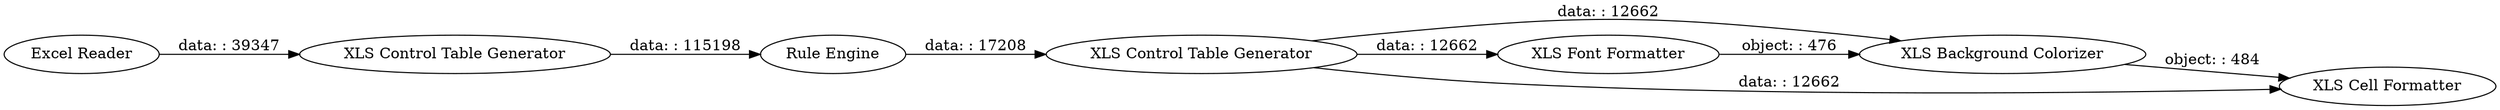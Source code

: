 digraph {
	"5757903525821476404_1" [label="Excel Reader"]
	"5757903525821476404_5" [label="XLS Font Formatter"]
	"5757903525821476404_4" [label="XLS Control Table Generator"]
	"5757903525821476404_7" [label="XLS Cell Formatter"]
	"5757903525821476404_6" [label="XLS Background Colorizer"]
	"5757903525821476404_3" [label="Rule Engine"]
	"5757903525821476404_2" [label="XLS Control Table Generator"]
	"5757903525821476404_2" -> "5757903525821476404_3" [label="data: : 115198"]
	"5757903525821476404_5" -> "5757903525821476404_6" [label="object: : 476"]
	"5757903525821476404_4" -> "5757903525821476404_7" [label="data: : 12662"]
	"5757903525821476404_1" -> "5757903525821476404_2" [label="data: : 39347"]
	"5757903525821476404_4" -> "5757903525821476404_6" [label="data: : 12662"]
	"5757903525821476404_6" -> "5757903525821476404_7" [label="object: : 484"]
	"5757903525821476404_3" -> "5757903525821476404_4" [label="data: : 17208"]
	"5757903525821476404_4" -> "5757903525821476404_5" [label="data: : 12662"]
	rankdir=LR
}
